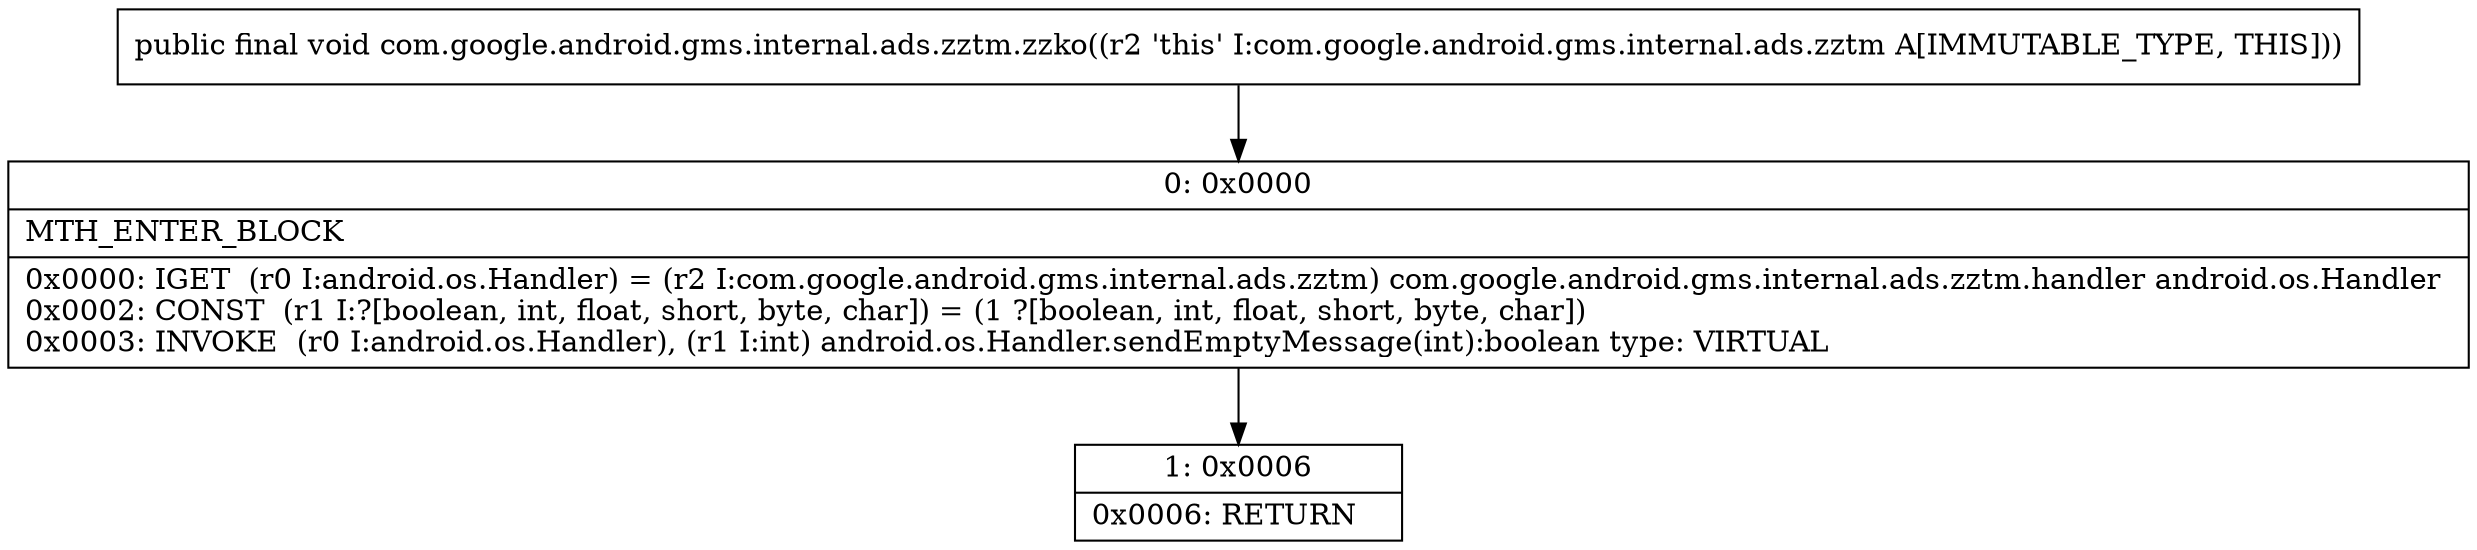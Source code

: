 digraph "CFG forcom.google.android.gms.internal.ads.zztm.zzko()V" {
Node_0 [shape=record,label="{0\:\ 0x0000|MTH_ENTER_BLOCK\l|0x0000: IGET  (r0 I:android.os.Handler) = (r2 I:com.google.android.gms.internal.ads.zztm) com.google.android.gms.internal.ads.zztm.handler android.os.Handler \l0x0002: CONST  (r1 I:?[boolean, int, float, short, byte, char]) = (1 ?[boolean, int, float, short, byte, char]) \l0x0003: INVOKE  (r0 I:android.os.Handler), (r1 I:int) android.os.Handler.sendEmptyMessage(int):boolean type: VIRTUAL \l}"];
Node_1 [shape=record,label="{1\:\ 0x0006|0x0006: RETURN   \l}"];
MethodNode[shape=record,label="{public final void com.google.android.gms.internal.ads.zztm.zzko((r2 'this' I:com.google.android.gms.internal.ads.zztm A[IMMUTABLE_TYPE, THIS])) }"];
MethodNode -> Node_0;
Node_0 -> Node_1;
}

